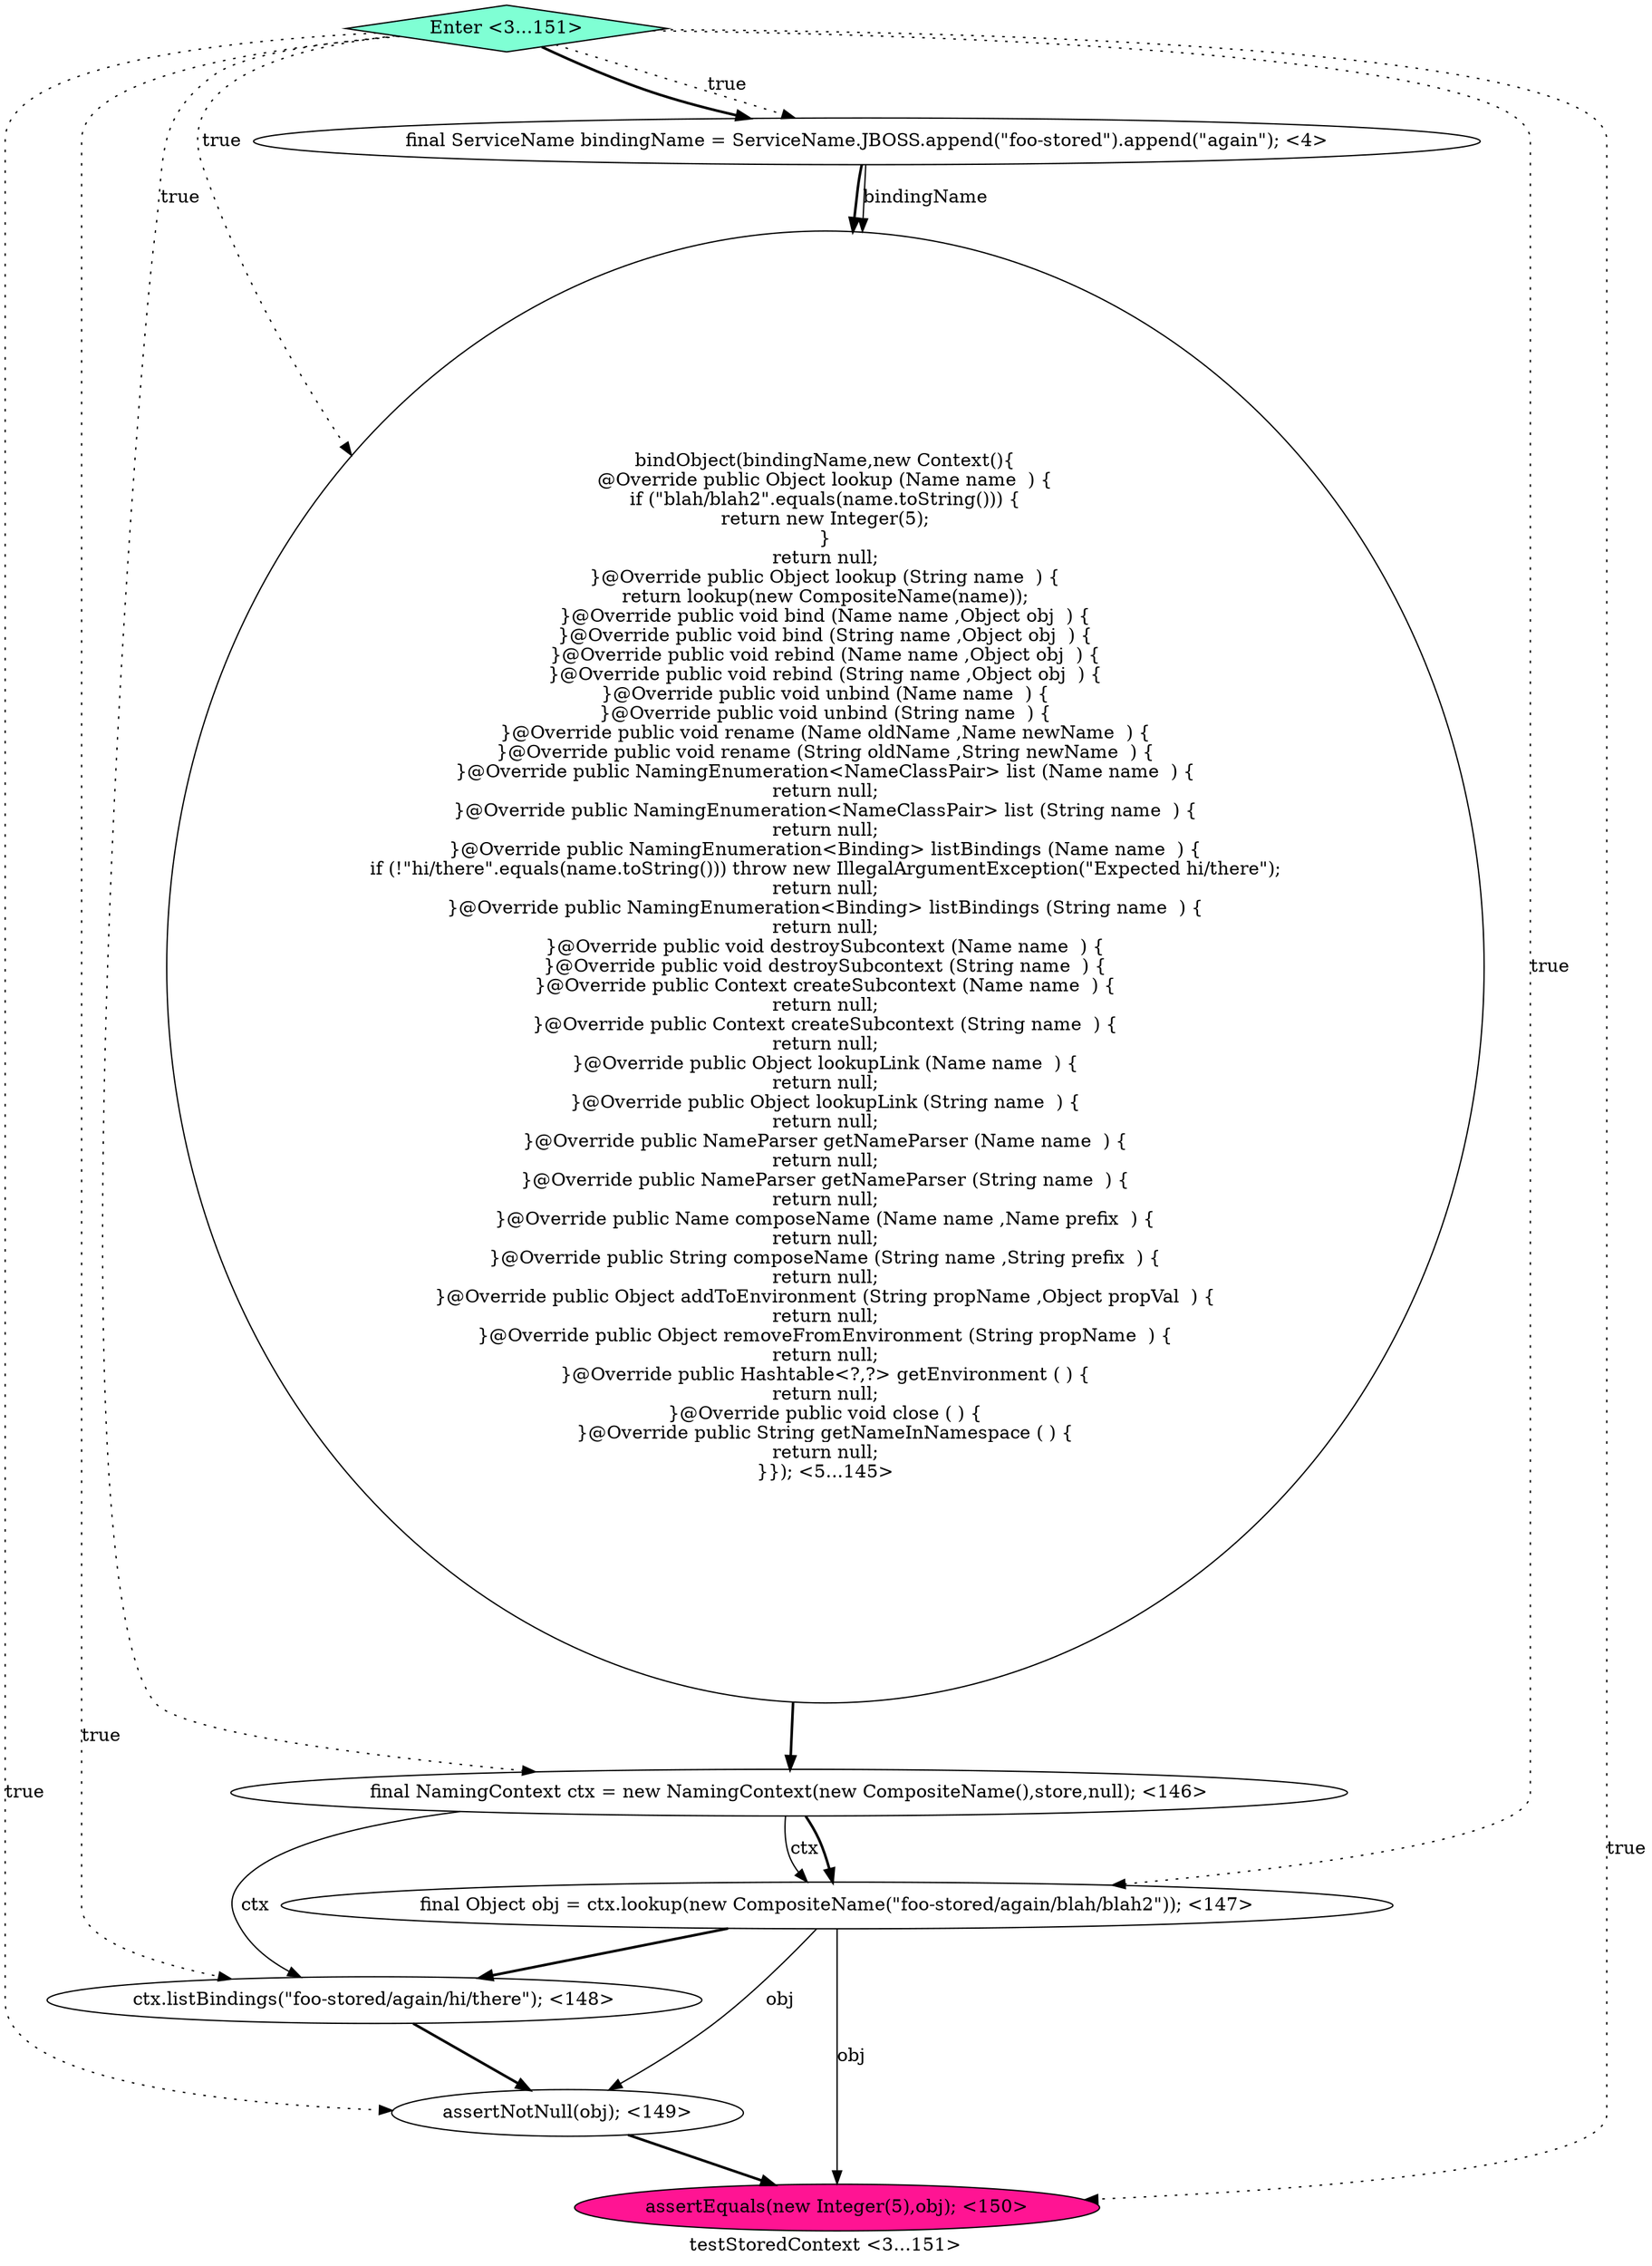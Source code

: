 digraph PDG {
label = "testStoredContext <3...151>";
0.3 [style = filled, label = "final Object obj = ctx.lookup(new CompositeName(\"foo-stored/again/blah/blah2\")); <147>", fillcolor = white, shape = ellipse];
0.2 [style = filled, label = "final NamingContext ctx = new NamingContext(new CompositeName(),store,null); <146>", fillcolor = white, shape = ellipse];
0.6 [style = filled, label = "assertEquals(new Integer(5),obj); <150>", fillcolor = deeppink, shape = ellipse];
0.7 [style = filled, label = "Enter <3...151>", fillcolor = aquamarine, shape = diamond];
0.4 [style = filled, label = "ctx.listBindings(\"foo-stored/again/hi/there\"); <148>", fillcolor = white, shape = ellipse];
0.1 [style = filled, label = "bindObject(bindingName,new Context(){
@Override public Object lookup (Name name  ) {
if (\"blah/blah2\".equals(name.toString())) {
return new Integer(5);
}
return null;
}@Override public Object lookup (String name  ) {
return lookup(new CompositeName(name));
}@Override public void bind (Name name ,Object obj  ) {
}@Override public void bind (String name ,Object obj  ) {
}@Override public void rebind (Name name ,Object obj  ) {
}@Override public void rebind (String name ,Object obj  ) {
}@Override public void unbind (Name name  ) {
}@Override public void unbind (String name  ) {
}@Override public void rename (Name oldName ,Name newName  ) {
}@Override public void rename (String oldName ,String newName  ) {
}@Override public NamingEnumeration<NameClassPair> list (Name name  ) {
return null;
}@Override public NamingEnumeration<NameClassPair> list (String name  ) {
return null;
}@Override public NamingEnumeration<Binding> listBindings (Name name  ) {
if (!\"hi/there\".equals(name.toString())) throw new IllegalArgumentException(\"Expected hi/there\");
return null;
}@Override public NamingEnumeration<Binding> listBindings (String name  ) {
return null;
}@Override public void destroySubcontext (Name name  ) {
}@Override public void destroySubcontext (String name  ) {
}@Override public Context createSubcontext (Name name  ) {
return null;
}@Override public Context createSubcontext (String name  ) {
return null;
}@Override public Object lookupLink (Name name  ) {
return null;
}@Override public Object lookupLink (String name  ) {
return null;
}@Override public NameParser getNameParser (Name name  ) {
return null;
}@Override public NameParser getNameParser (String name  ) {
return null;
}@Override public Name composeName (Name name ,Name prefix  ) {
return null;
}@Override public String composeName (String name ,String prefix  ) {
return null;
}@Override public Object addToEnvironment (String propName ,Object propVal  ) {
return null;
}@Override public Object removeFromEnvironment (String propName  ) {
return null;
}@Override public Hashtable<?,?> getEnvironment ( ) {
return null;
}@Override public void close ( ) {
}@Override public String getNameInNamespace ( ) {
return null;
}}); <5...145>", fillcolor = white, shape = ellipse];
0.0 [style = filled, label = "final ServiceName bindingName = ServiceName.JBOSS.append(\"foo-stored\").append(\"again\"); <4>", fillcolor = white, shape = ellipse];
0.5 [style = filled, label = "assertNotNull(obj); <149>", fillcolor = white, shape = ellipse];
0.0 -> 0.1 [style = solid, label="bindingName"];
0.0 -> 0.1 [style = bold, label=""];
0.1 -> 0.2 [style = bold, label=""];
0.2 -> 0.3 [style = solid, label="ctx"];
0.2 -> 0.3 [style = bold, label=""];
0.2 -> 0.4 [style = solid, label="ctx"];
0.3 -> 0.4 [style = bold, label=""];
0.3 -> 0.5 [style = solid, label="obj"];
0.3 -> 0.6 [style = solid, label="obj"];
0.4 -> 0.5 [style = bold, label=""];
0.5 -> 0.6 [style = bold, label=""];
0.7 -> 0.0 [style = dotted, label="true"];
0.7 -> 0.0 [style = bold, label=""];
0.7 -> 0.1 [style = dotted, label="true"];
0.7 -> 0.2 [style = dotted, label="true"];
0.7 -> 0.3 [style = dotted, label="true"];
0.7 -> 0.4 [style = dotted, label="true"];
0.7 -> 0.5 [style = dotted, label="true"];
0.7 -> 0.6 [style = dotted, label="true"];
}
